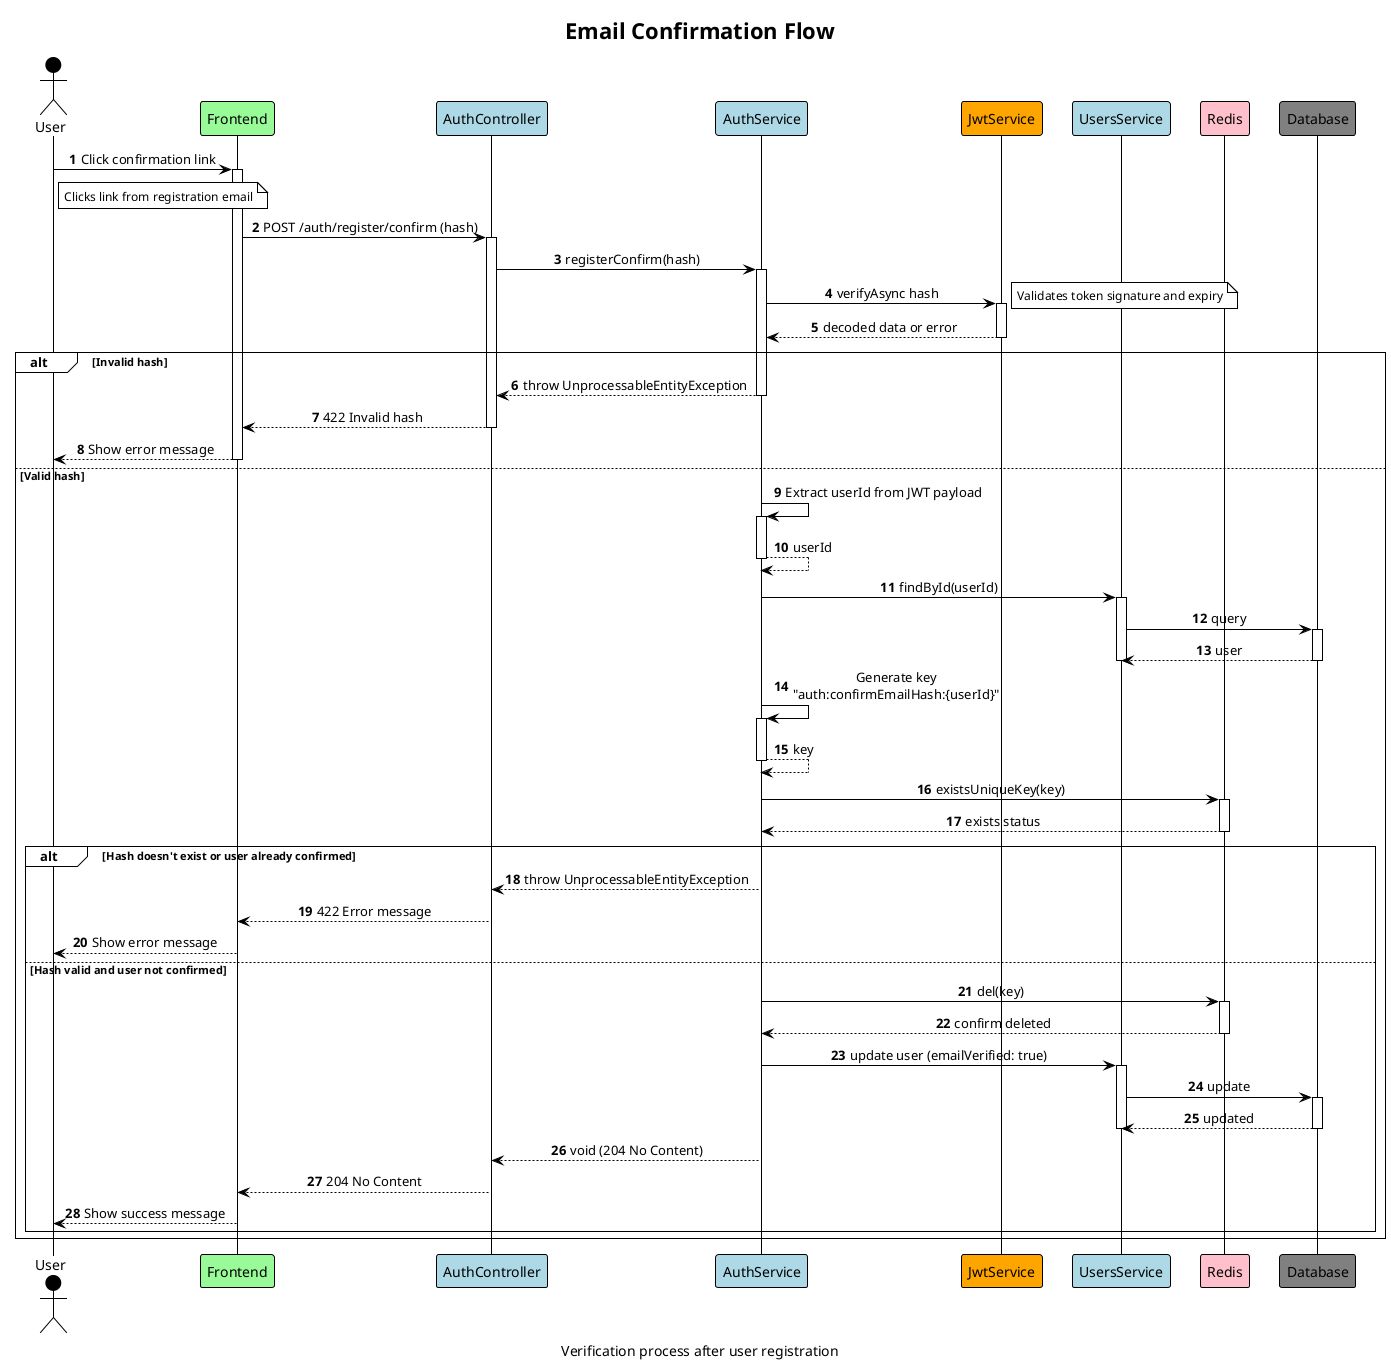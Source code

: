 @startuml Email Confirmation Flow
!theme plain
skinparam sequenceMessageAlign center
skinparam maxMessageSize 250
skinparam noteFontSize 12
skinparam BoxPadding 10

autonumber

title Email Confirmation Flow
caption Verification process after user registration

actor User #Black
participant "Frontend" as FE #PaleGreen
participant "AuthController" as AC #LightBlue
participant "AuthService" as AS #LightBlue
participant "JwtService" as JWT #Orange
participant "UsersService" as US #LightBlue
participant "Redis" as Redis #Pink
participant "Database" as DB #Gray

User -> FE ++ : Click confirmation link
note right of User: Clicks link from registration email
FE -> AC ++ : POST /auth/register/confirm (hash)
AC -> AS ++ : registerConfirm(hash)

AS -> JWT ++ : verifyAsync hash
note right: Validates token signature and expiry
return decoded data or error

alt Invalid hash
    AS --> AC -- : throw UnprocessableEntityException
    AC --> FE -- : 422 Invalid hash
    FE --> User -- : Show error message
else Valid hash
    AS -> AS ++ : Extract userId from JWT payload
    return userId

    AS -> US ++ : findById(userId)
    US -> DB ++ : query
    return user
    deactivate US

    AS -> AS ++ : Generate key "auth:confirmEmailHash:{userId}"
    return key

    AS -> Redis ++ : existsUniqueKey(key)
    return exists status

    alt Hash doesn't exist or user already confirmed
        AS --> AC -- : throw UnprocessableEntityException
        AC --> FE -- : 422 Error message
        FE --> User -- : Show error message
    else Hash valid and user not confirmed
        AS -> Redis ++ : del(key)
        return confirm deleted

        AS -> US ++ : update user (emailVerified: true)
        US -> DB ++ : update
        return updated
        deactivate US

        AS --> AC -- : void (204 No Content)
        AC --> FE -- : 204 No Content
        FE --> User -- : Show success message
    end
end

@enduml
